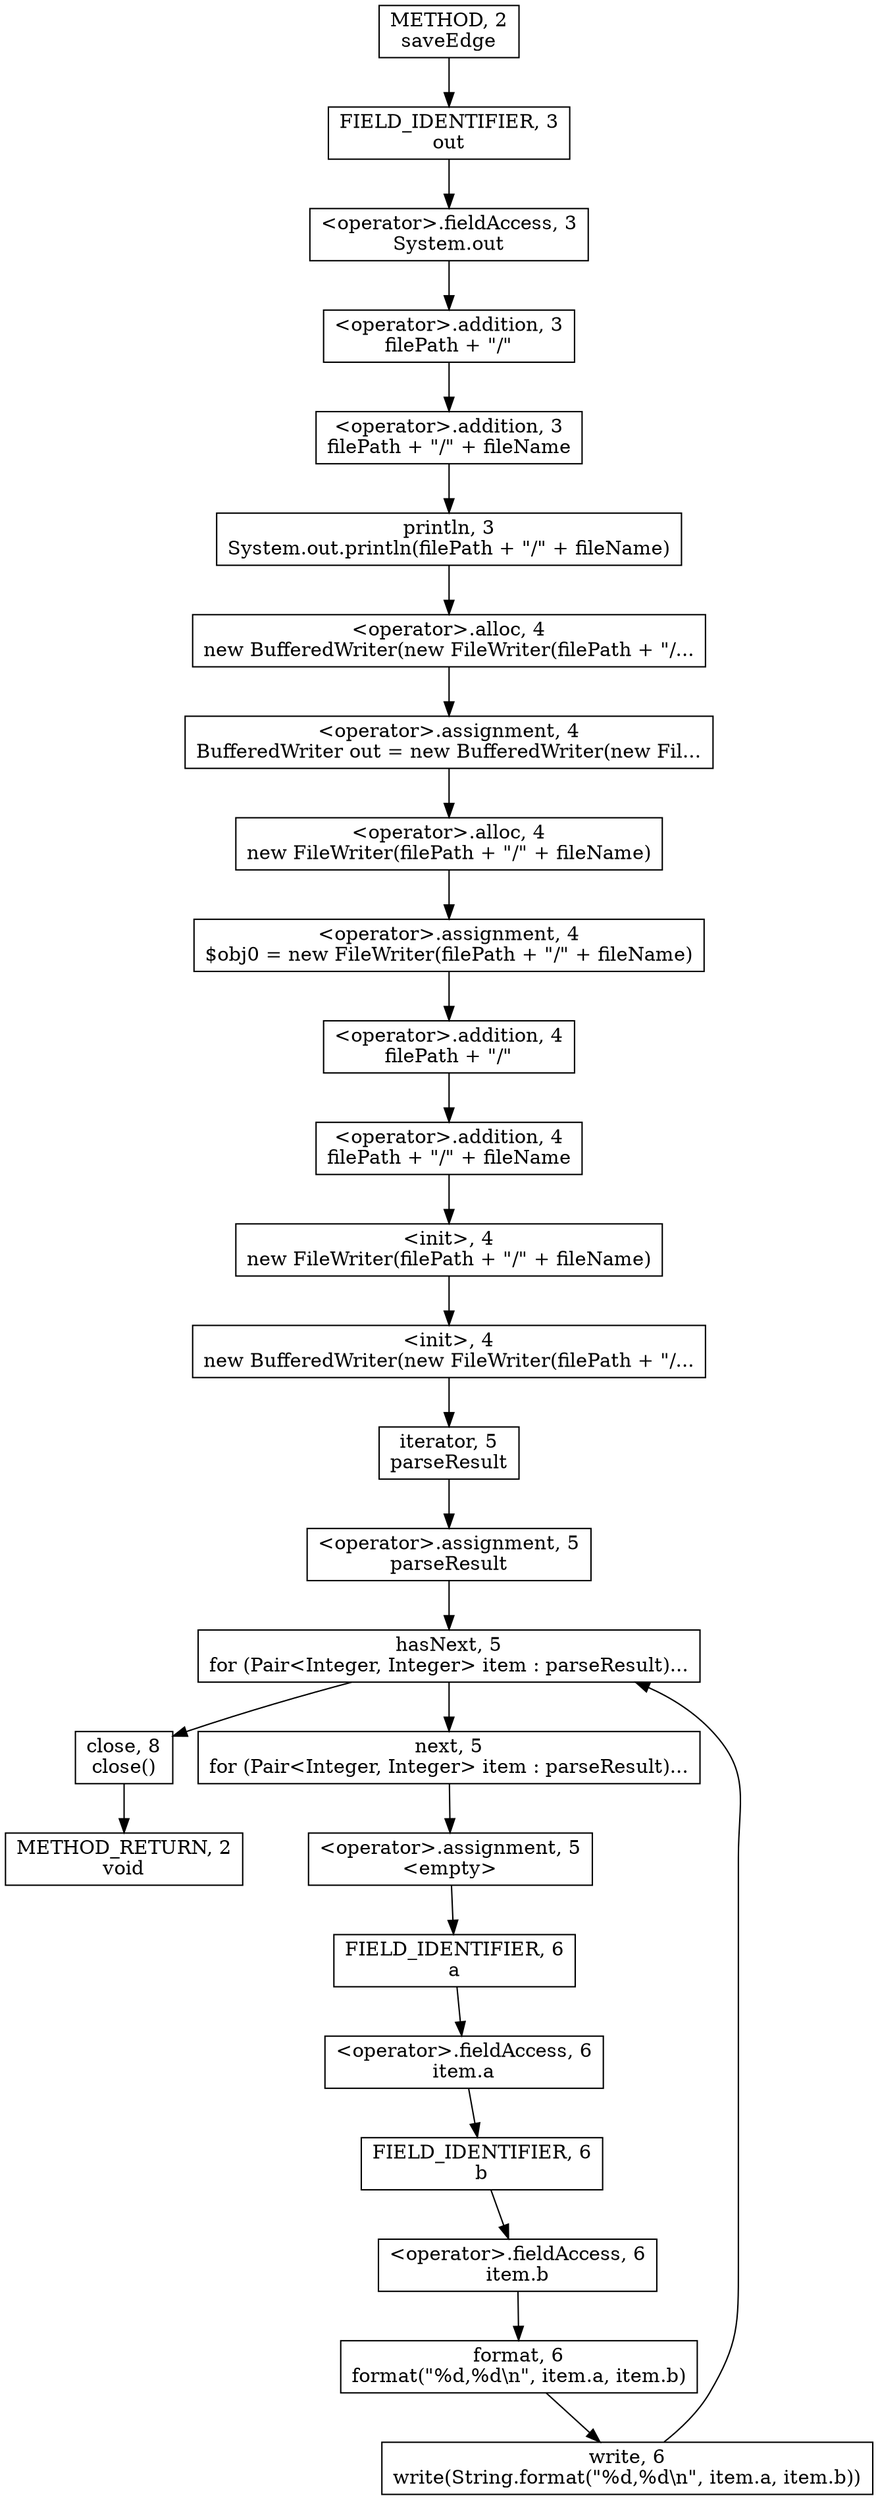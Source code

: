 digraph "saveEdge" {  
node [shape="rect"];  
"30064771072" [label = <println, 3<BR/>System.out.println(filePath + &quot;/&quot; + fileName)> ]
"30064771076" [label = <&lt;operator&gt;.assignment, 4<BR/>BufferedWriter out = new BufferedWriter(new Fil...> ]
"30064771078" [label = <&lt;init&gt;, 4<BR/>new BufferedWriter(new FileWriter(filePath + &quot;/...> ]
"30064771084" [label = <&lt;operator&gt;.assignment, 5<BR/>parseResult> ]
"30064771093" [label = <close, 8<BR/>close()> ]
"30064771073" [label = <&lt;operator&gt;.fieldAccess, 3<BR/>System.out> ]
"30064771074" [label = <&lt;operator&gt;.addition, 3<BR/>filePath + &quot;/&quot; + fileName> ]
"30064771077" [label = <&lt;operator&gt;.alloc, 4<BR/>new BufferedWriter(new FileWriter(filePath + &quot;/...> ]
"30064771085" [label = <iterator, 5<BR/>parseResult> ]
"30064771086" [label = <hasNext, 5<BR/>for (Pair&lt;Integer, Integer&gt; item : parseResult)...> ]
"55834574848" [label = <FIELD_IDENTIFIER, 3<BR/>out> ]
"30064771075" [label = <&lt;operator&gt;.addition, 3<BR/>filePath + &quot;/&quot;> ]
"30064771079" [label = <&lt;operator&gt;.assignment, 4<BR/>$obj0 = new FileWriter(filePath + &quot;/&quot; + fileName)> ]
"30064771081" [label = <&lt;init&gt;, 4<BR/>new FileWriter(filePath + &quot;/&quot; + fileName)> ]
"30064771087" [label = <&lt;operator&gt;.assignment, 5<BR/>&lt;empty&gt;> ]
"30064771089" [label = <write, 6<BR/>write(String.format(&quot;%d,%d\n&quot;, item.a, item.b))> ]
"30064771080" [label = <&lt;operator&gt;.alloc, 4<BR/>new FileWriter(filePath + &quot;/&quot; + fileName)> ]
"30064771082" [label = <&lt;operator&gt;.addition, 4<BR/>filePath + &quot;/&quot; + fileName> ]
"30064771088" [label = <next, 5<BR/>for (Pair&lt;Integer, Integer&gt; item : parseResult)...> ]
"30064771090" [label = <format, 6<BR/>format(&quot;%d,%d\n&quot;, item.a, item.b)> ]
"30064771083" [label = <&lt;operator&gt;.addition, 4<BR/>filePath + &quot;/&quot;> ]
"30064771091" [label = <&lt;operator&gt;.fieldAccess, 6<BR/>item.a> ]
"30064771092" [label = <&lt;operator&gt;.fieldAccess, 6<BR/>item.b> ]
"55834574849" [label = <FIELD_IDENTIFIER, 6<BR/>a> ]
"55834574850" [label = <FIELD_IDENTIFIER, 6<BR/>b> ]
"111669149696" [label = <METHOD, 2<BR/>saveEdge> ]
"128849018880" [label = <METHOD_RETURN, 2<BR/>void> ]
  "30064771072" -> "30064771077" 
  "30064771076" -> "30064771080" 
  "30064771078" -> "30064771085" 
  "30064771084" -> "30064771086" 
  "30064771093" -> "128849018880" 
  "30064771073" -> "30064771075" 
  "30064771074" -> "30064771072" 
  "30064771077" -> "30064771076" 
  "30064771085" -> "30064771084" 
  "30064771086" -> "30064771088" 
  "30064771086" -> "30064771093" 
  "55834574848" -> "30064771073" 
  "30064771075" -> "30064771074" 
  "30064771079" -> "30064771083" 
  "30064771081" -> "30064771078" 
  "30064771087" -> "55834574849" 
  "30064771089" -> "30064771086" 
  "30064771080" -> "30064771079" 
  "30064771082" -> "30064771081" 
  "30064771088" -> "30064771087" 
  "30064771090" -> "30064771089" 
  "30064771083" -> "30064771082" 
  "30064771091" -> "55834574850" 
  "30064771092" -> "30064771090" 
  "55834574849" -> "30064771091" 
  "55834574850" -> "30064771092" 
  "111669149696" -> "55834574848" 
}
